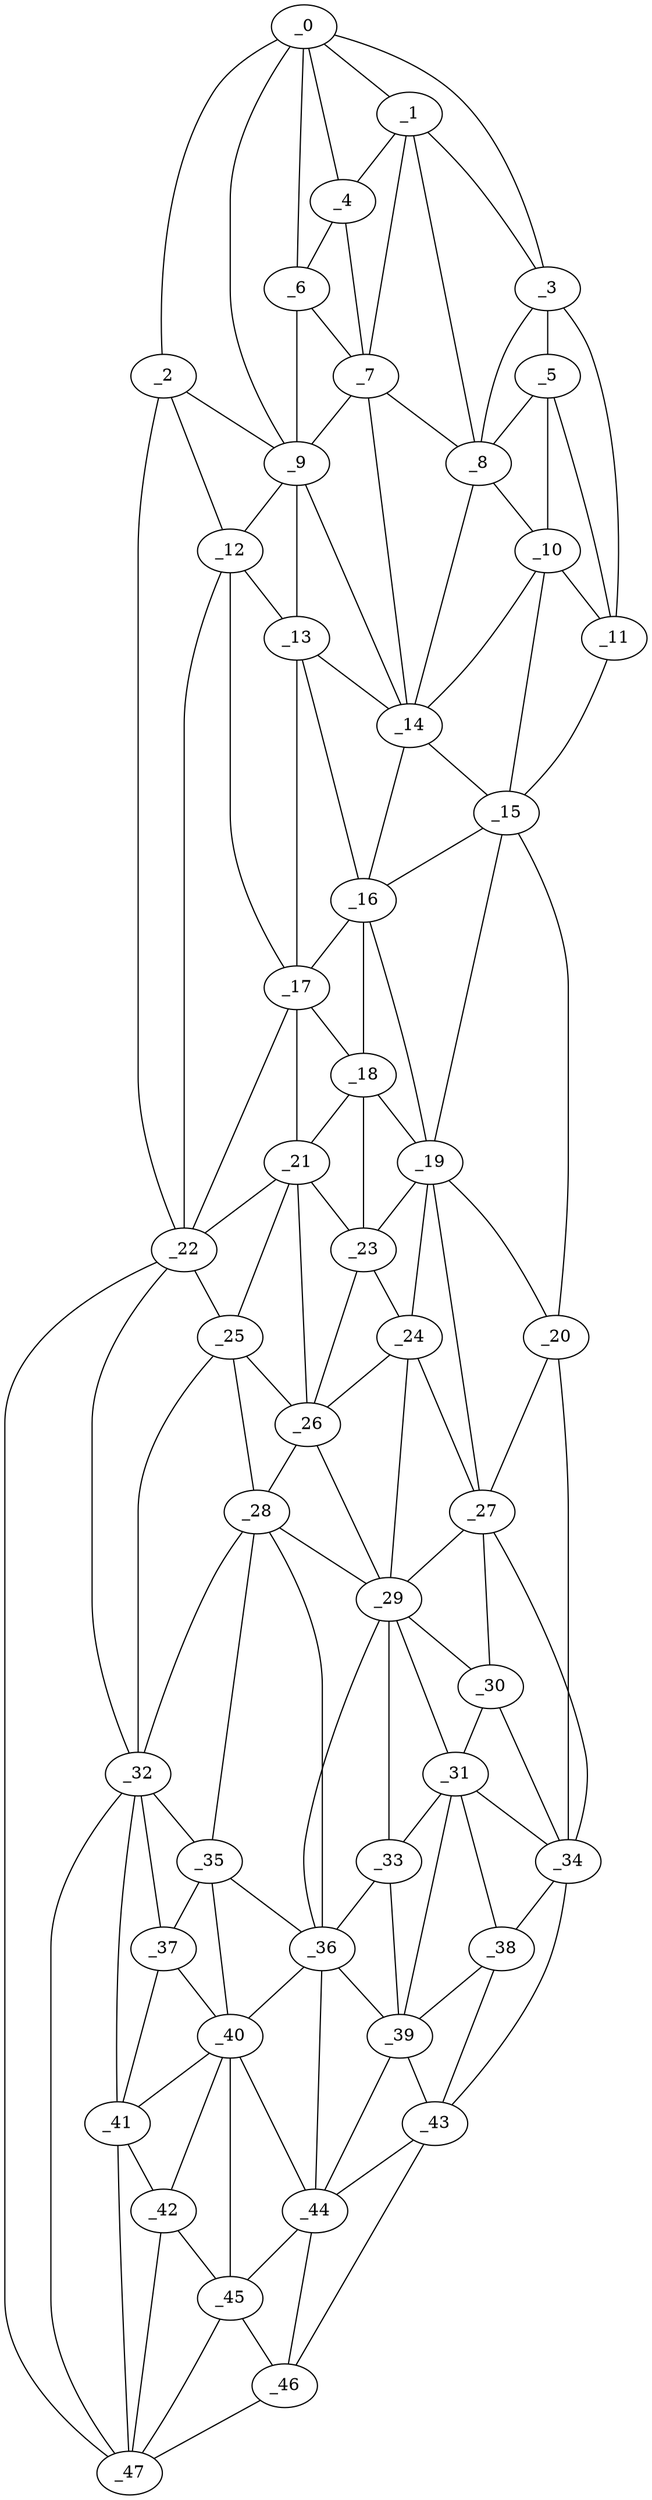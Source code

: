graph "obj37__180.gxl" {
	_0	 [x=5,
		y=84];
	_1	 [x=7,
		y=54];
	_0 -- _1	 [valence=1];
	_2	 [x=7,
		y=92];
	_0 -- _2	 [valence=1];
	_3	 [x=8,
		y=37];
	_0 -- _3	 [valence=1];
	_4	 [x=8,
		y=61];
	_0 -- _4	 [valence=2];
	_6	 [x=13,
		y=73];
	_0 -- _6	 [valence=2];
	_9	 [x=19,
		y=73];
	_0 -- _9	 [valence=2];
	_1 -- _3	 [valence=2];
	_1 -- _4	 [valence=2];
	_7	 [x=14,
		y=62];
	_1 -- _7	 [valence=2];
	_8	 [x=15,
		y=49];
	_1 -- _8	 [valence=2];
	_2 -- _9	 [valence=1];
	_12	 [x=29,
		y=89];
	_2 -- _12	 [valence=2];
	_22	 [x=59,
		y=89];
	_2 -- _22	 [valence=1];
	_5	 [x=13,
		y=38];
	_3 -- _5	 [valence=2];
	_3 -- _8	 [valence=1];
	_11	 [x=25,
		y=31];
	_3 -- _11	 [valence=1];
	_4 -- _6	 [valence=2];
	_4 -- _7	 [valence=2];
	_5 -- _8	 [valence=2];
	_10	 [x=22,
		y=35];
	_5 -- _10	 [valence=2];
	_5 -- _11	 [valence=2];
	_6 -- _7	 [valence=2];
	_6 -- _9	 [valence=2];
	_7 -- _8	 [valence=2];
	_7 -- _9	 [valence=1];
	_14	 [x=32,
		y=56];
	_7 -- _14	 [valence=1];
	_8 -- _10	 [valence=1];
	_8 -- _14	 [valence=2];
	_9 -- _12	 [valence=2];
	_13	 [x=31,
		y=81];
	_9 -- _13	 [valence=1];
	_9 -- _14	 [valence=2];
	_10 -- _11	 [valence=2];
	_10 -- _14	 [valence=2];
	_15	 [x=36,
		y=28];
	_10 -- _15	 [valence=2];
	_11 -- _15	 [valence=1];
	_12 -- _13	 [valence=2];
	_17	 [x=44,
		y=77];
	_12 -- _17	 [valence=2];
	_12 -- _22	 [valence=1];
	_13 -- _14	 [valence=1];
	_16	 [x=39,
		y=58];
	_13 -- _16	 [valence=2];
	_13 -- _17	 [valence=1];
	_14 -- _15	 [valence=1];
	_14 -- _16	 [valence=2];
	_15 -- _16	 [valence=2];
	_19	 [x=54,
		y=35];
	_15 -- _19	 [valence=2];
	_20	 [x=58,
		y=27];
	_15 -- _20	 [valence=1];
	_16 -- _17	 [valence=1];
	_18	 [x=46,
		y=59];
	_16 -- _18	 [valence=1];
	_16 -- _19	 [valence=2];
	_17 -- _18	 [valence=2];
	_21	 [x=59,
		y=78];
	_17 -- _21	 [valence=1];
	_17 -- _22	 [valence=1];
	_18 -- _19	 [valence=2];
	_18 -- _21	 [valence=2];
	_23	 [x=61,
		y=59];
	_18 -- _23	 [valence=2];
	_19 -- _20	 [valence=2];
	_19 -- _23	 [valence=1];
	_24	 [x=67,
		y=58];
	_19 -- _24	 [valence=2];
	_27	 [x=74,
		y=33];
	_19 -- _27	 [valence=2];
	_20 -- _27	 [valence=2];
	_34	 [x=94,
		y=35];
	_20 -- _34	 [valence=1];
	_21 -- _22	 [valence=1];
	_21 -- _23	 [valence=1];
	_25	 [x=70,
		y=80];
	_21 -- _25	 [valence=2];
	_26	 [x=72,
		y=62];
	_21 -- _26	 [valence=1];
	_22 -- _25	 [valence=2];
	_32	 [x=91,
		y=85];
	_22 -- _32	 [valence=2];
	_47	 [x=125,
		y=85];
	_22 -- _47	 [valence=1];
	_23 -- _24	 [valence=1];
	_23 -- _26	 [valence=2];
	_24 -- _26	 [valence=2];
	_24 -- _27	 [valence=1];
	_29	 [x=79,
		y=52];
	_24 -- _29	 [valence=1];
	_25 -- _26	 [valence=2];
	_28	 [x=78,
		y=74];
	_25 -- _28	 [valence=2];
	_25 -- _32	 [valence=1];
	_26 -- _28	 [valence=1];
	_26 -- _29	 [valence=2];
	_27 -- _29	 [valence=1];
	_30	 [x=86,
		y=35];
	_27 -- _30	 [valence=2];
	_27 -- _34	 [valence=2];
	_28 -- _29	 [valence=2];
	_28 -- _32	 [valence=2];
	_35	 [x=95,
		y=76];
	_28 -- _35	 [valence=1];
	_36	 [x=96,
		y=57];
	_28 -- _36	 [valence=2];
	_29 -- _30	 [valence=2];
	_31	 [x=90,
		y=45];
	_29 -- _31	 [valence=2];
	_33	 [x=93,
		y=52];
	_29 -- _33	 [valence=2];
	_29 -- _36	 [valence=2];
	_30 -- _31	 [valence=2];
	_30 -- _34	 [valence=2];
	_31 -- _33	 [valence=2];
	_31 -- _34	 [valence=2];
	_38	 [x=102,
		y=39];
	_31 -- _38	 [valence=2];
	_39	 [x=103,
		y=51];
	_31 -- _39	 [valence=2];
	_32 -- _35	 [valence=2];
	_37	 [x=100,
		y=80];
	_32 -- _37	 [valence=2];
	_41	 [x=109,
		y=82];
	_32 -- _41	 [valence=2];
	_32 -- _47	 [valence=2];
	_33 -- _36	 [valence=1];
	_33 -- _39	 [valence=1];
	_34 -- _38	 [valence=1];
	_43	 [x=113,
		y=43];
	_34 -- _43	 [valence=1];
	_35 -- _36	 [valence=2];
	_35 -- _37	 [valence=2];
	_40	 [x=104,
		y=72];
	_35 -- _40	 [valence=2];
	_36 -- _39	 [valence=2];
	_36 -- _40	 [valence=2];
	_44	 [x=114,
		y=61];
	_36 -- _44	 [valence=2];
	_37 -- _40	 [valence=2];
	_37 -- _41	 [valence=2];
	_38 -- _39	 [valence=1];
	_38 -- _43	 [valence=2];
	_39 -- _43	 [valence=2];
	_39 -- _44	 [valence=2];
	_40 -- _41	 [valence=2];
	_42	 [x=111,
		y=76];
	_40 -- _42	 [valence=2];
	_40 -- _44	 [valence=2];
	_45	 [x=118,
		y=66];
	_40 -- _45	 [valence=1];
	_41 -- _42	 [valence=1];
	_41 -- _47	 [valence=2];
	_42 -- _45	 [valence=1];
	_42 -- _47	 [valence=2];
	_43 -- _44	 [valence=1];
	_46	 [x=120,
		y=59];
	_43 -- _46	 [valence=1];
	_44 -- _45	 [valence=1];
	_44 -- _46	 [valence=2];
	_45 -- _46	 [valence=2];
	_45 -- _47	 [valence=2];
	_46 -- _47	 [valence=1];
}
